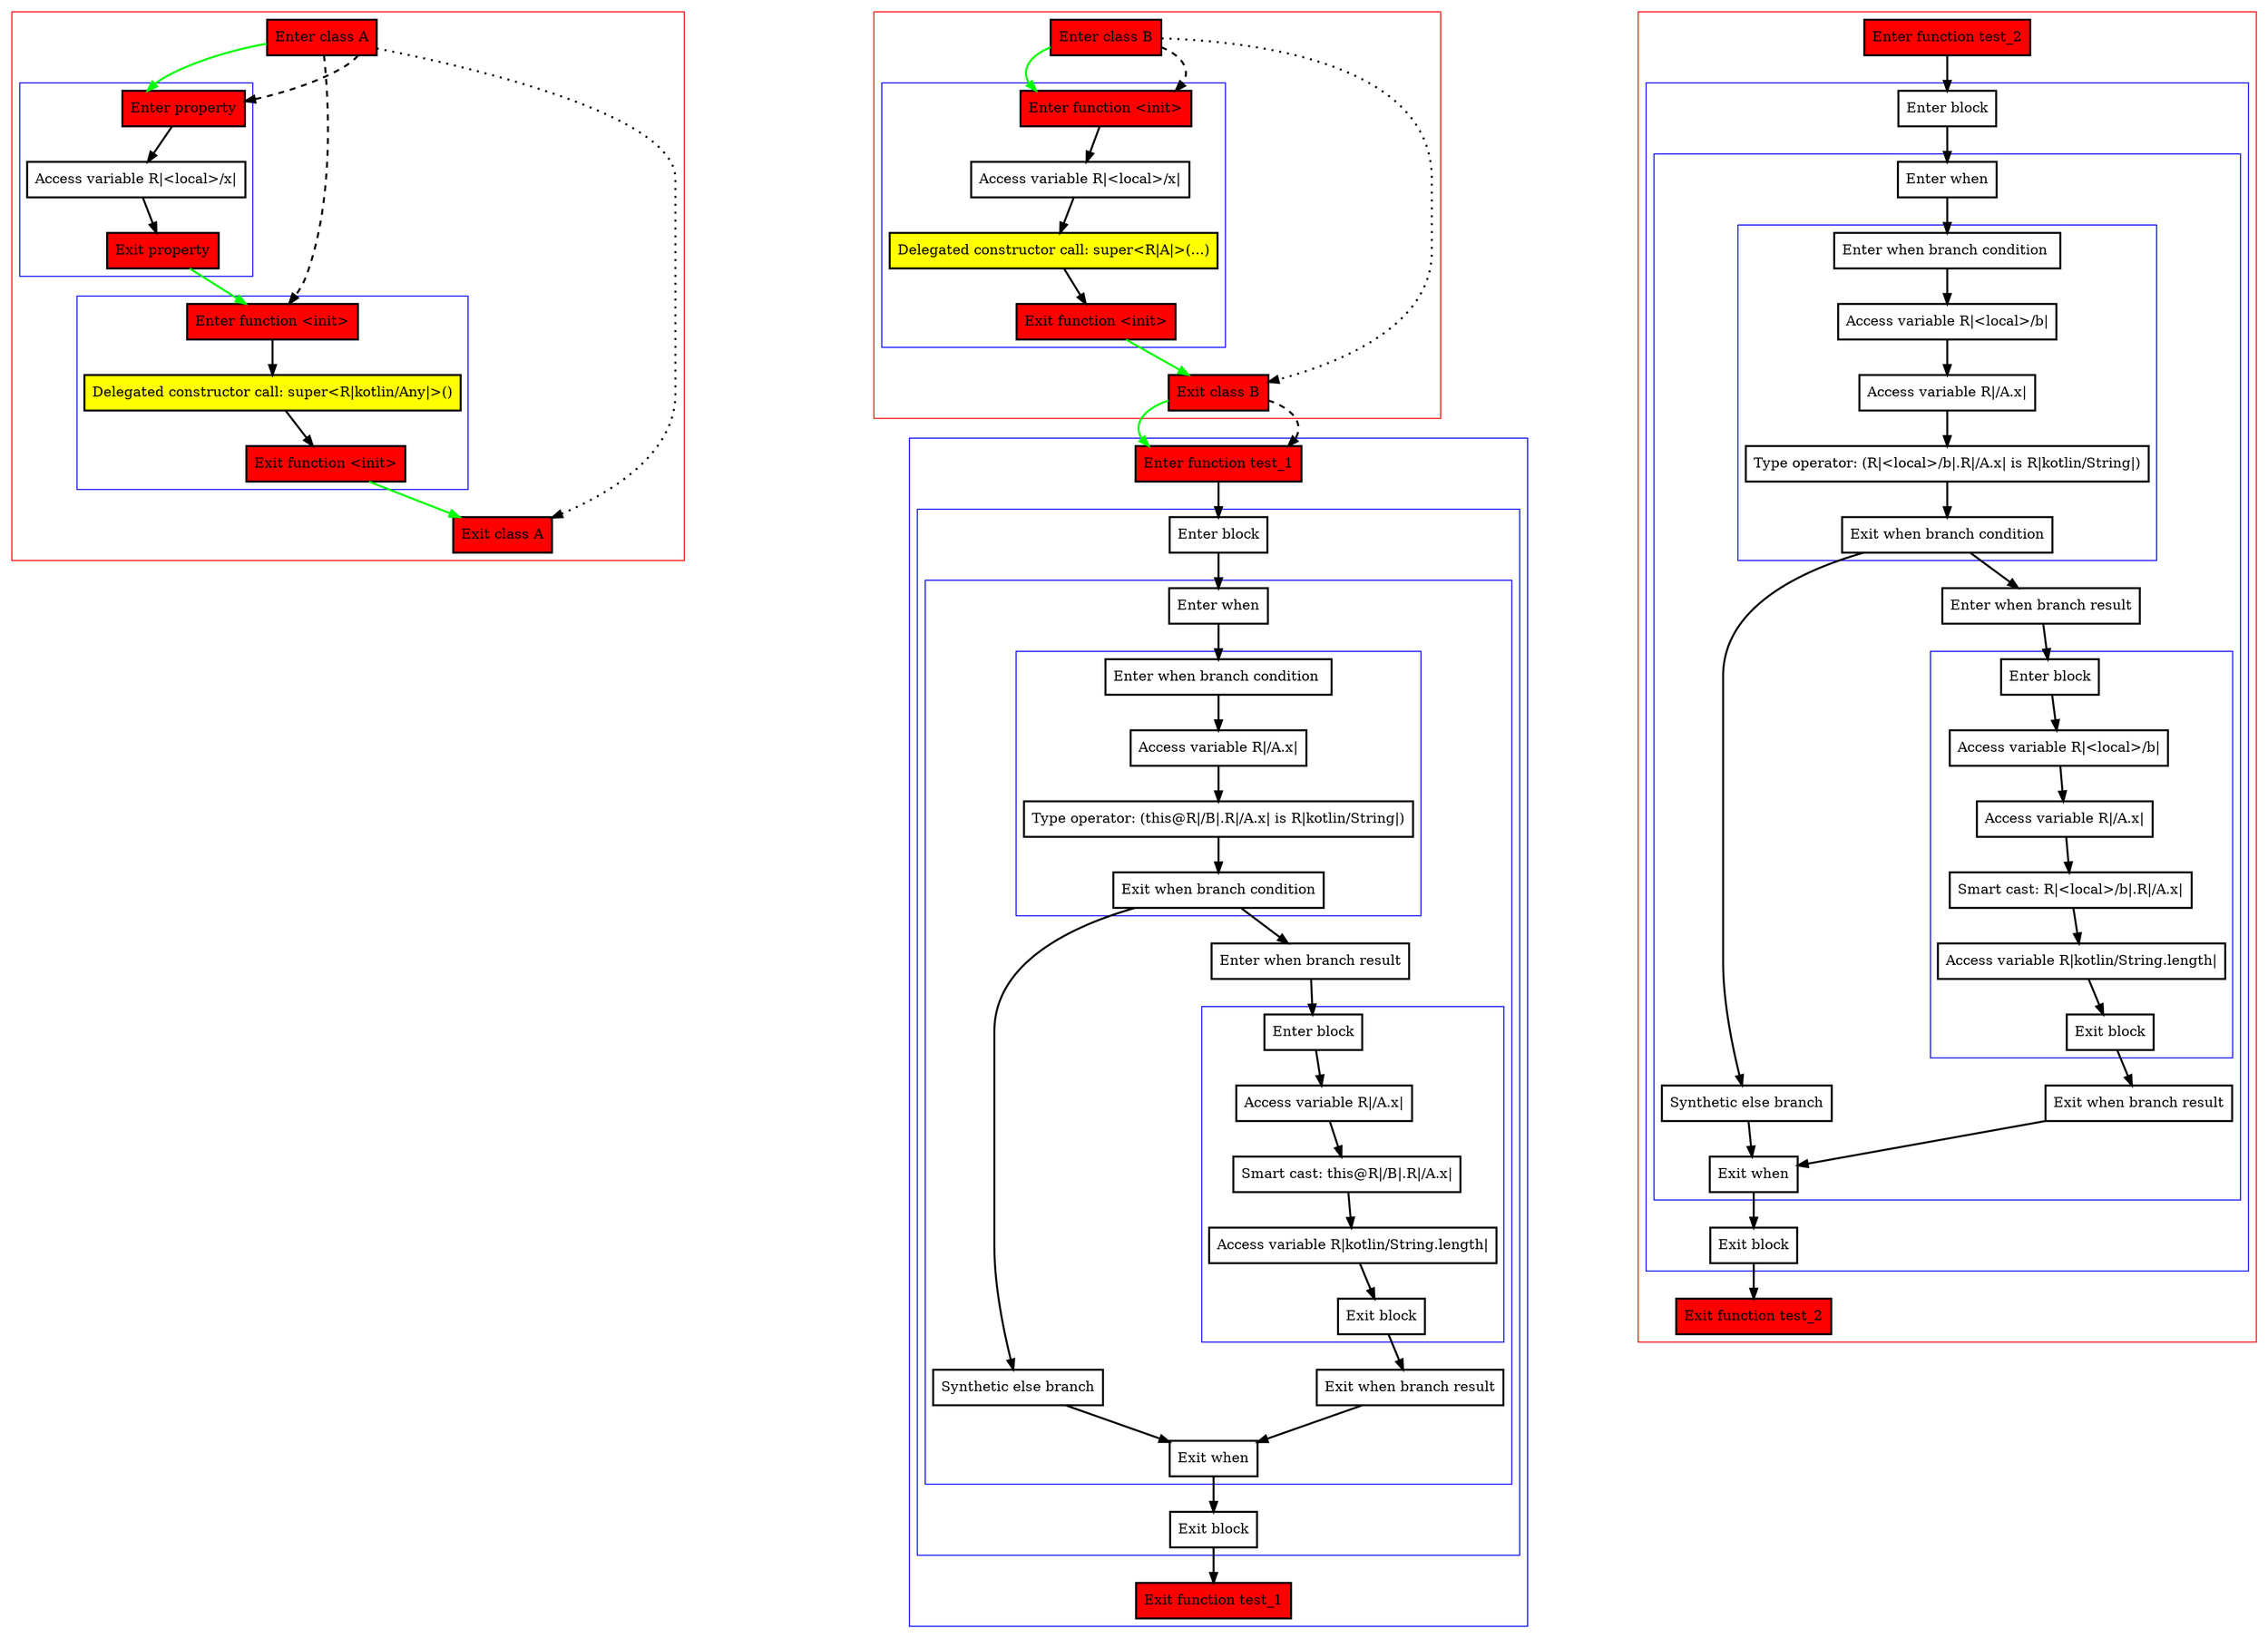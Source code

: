 digraph overridenOpenVal_kt {
    graph [nodesep=3]
    node [shape=box penwidth=2]
    edge [penwidth=2]

    subgraph cluster_0 {
        color=red
        0 [label="Enter class A" style="filled" fillcolor=red];
        subgraph cluster_1 {
            color=blue
            1 [label="Enter property" style="filled" fillcolor=red];
            2 [label="Access variable R|<local>/x|"];
            3 [label="Exit property" style="filled" fillcolor=red];
        }
        subgraph cluster_2 {
            color=blue
            4 [label="Enter function <init>" style="filled" fillcolor=red];
            5 [label="Delegated constructor call: super<R|kotlin/Any|>()" style="filled" fillcolor=yellow];
            6 [label="Exit function <init>" style="filled" fillcolor=red];
        }
        7 [label="Exit class A" style="filled" fillcolor=red];
    }
    0 -> {1} [color=green];
    0 -> {7} [style=dotted];
    0 -> {1 4} [style=dashed];
    1 -> {2};
    2 -> {3};
    3 -> {4} [color=green];
    4 -> {5};
    5 -> {6};
    6 -> {7} [color=green];

    subgraph cluster_3 {
        color=red
        8 [label="Enter class B" style="filled" fillcolor=red];
        subgraph cluster_4 {
            color=blue
            9 [label="Enter function <init>" style="filled" fillcolor=red];
            10 [label="Access variable R|<local>/x|"];
            11 [label="Delegated constructor call: super<R|A|>(...)" style="filled" fillcolor=yellow];
            12 [label="Exit function <init>" style="filled" fillcolor=red];
        }
        13 [label="Exit class B" style="filled" fillcolor=red];
    }
    subgraph cluster_5 {
        color=blue
        14 [label="Enter function test_1" style="filled" fillcolor=red];
        subgraph cluster_6 {
            color=blue
            15 [label="Enter block"];
            subgraph cluster_7 {
                color=blue
                16 [label="Enter when"];
                subgraph cluster_8 {
                    color=blue
                    17 [label="Enter when branch condition "];
                    18 [label="Access variable R|/A.x|"];
                    19 [label="Type operator: (this@R|/B|.R|/A.x| is R|kotlin/String|)"];
                    20 [label="Exit when branch condition"];
                }
                21 [label="Synthetic else branch"];
                22 [label="Enter when branch result"];
                subgraph cluster_9 {
                    color=blue
                    23 [label="Enter block"];
                    24 [label="Access variable R|/A.x|"];
                    25 [label="Smart cast: this@R|/B|.R|/A.x|"];
                    26 [label="Access variable R|kotlin/String.length|"];
                    27 [label="Exit block"];
                }
                28 [label="Exit when branch result"];
                29 [label="Exit when"];
            }
            30 [label="Exit block"];
        }
        31 [label="Exit function test_1" style="filled" fillcolor=red];
    }
    8 -> {9} [color=green];
    8 -> {13} [style=dotted];
    8 -> {9} [style=dashed];
    9 -> {10};
    10 -> {11};
    11 -> {12};
    12 -> {13} [color=green];
    13 -> {14} [color=green];
    13 -> {14} [style=dashed];
    14 -> {15};
    15 -> {16};
    16 -> {17};
    17 -> {18};
    18 -> {19};
    19 -> {20};
    20 -> {21 22};
    21 -> {29};
    22 -> {23};
    23 -> {24};
    24 -> {25};
    25 -> {26};
    26 -> {27};
    27 -> {28};
    28 -> {29};
    29 -> {30};
    30 -> {31};

    subgraph cluster_10 {
        color=red
        32 [label="Enter function test_2" style="filled" fillcolor=red];
        subgraph cluster_11 {
            color=blue
            33 [label="Enter block"];
            subgraph cluster_12 {
                color=blue
                34 [label="Enter when"];
                subgraph cluster_13 {
                    color=blue
                    35 [label="Enter when branch condition "];
                    36 [label="Access variable R|<local>/b|"];
                    37 [label="Access variable R|/A.x|"];
                    38 [label="Type operator: (R|<local>/b|.R|/A.x| is R|kotlin/String|)"];
                    39 [label="Exit when branch condition"];
                }
                40 [label="Synthetic else branch"];
                41 [label="Enter when branch result"];
                subgraph cluster_14 {
                    color=blue
                    42 [label="Enter block"];
                    43 [label="Access variable R|<local>/b|"];
                    44 [label="Access variable R|/A.x|"];
                    45 [label="Smart cast: R|<local>/b|.R|/A.x|"];
                    46 [label="Access variable R|kotlin/String.length|"];
                    47 [label="Exit block"];
                }
                48 [label="Exit when branch result"];
                49 [label="Exit when"];
            }
            50 [label="Exit block"];
        }
        51 [label="Exit function test_2" style="filled" fillcolor=red];
    }
    32 -> {33};
    33 -> {34};
    34 -> {35};
    35 -> {36};
    36 -> {37};
    37 -> {38};
    38 -> {39};
    39 -> {40 41};
    40 -> {49};
    41 -> {42};
    42 -> {43};
    43 -> {44};
    44 -> {45};
    45 -> {46};
    46 -> {47};
    47 -> {48};
    48 -> {49};
    49 -> {50};
    50 -> {51};

}
